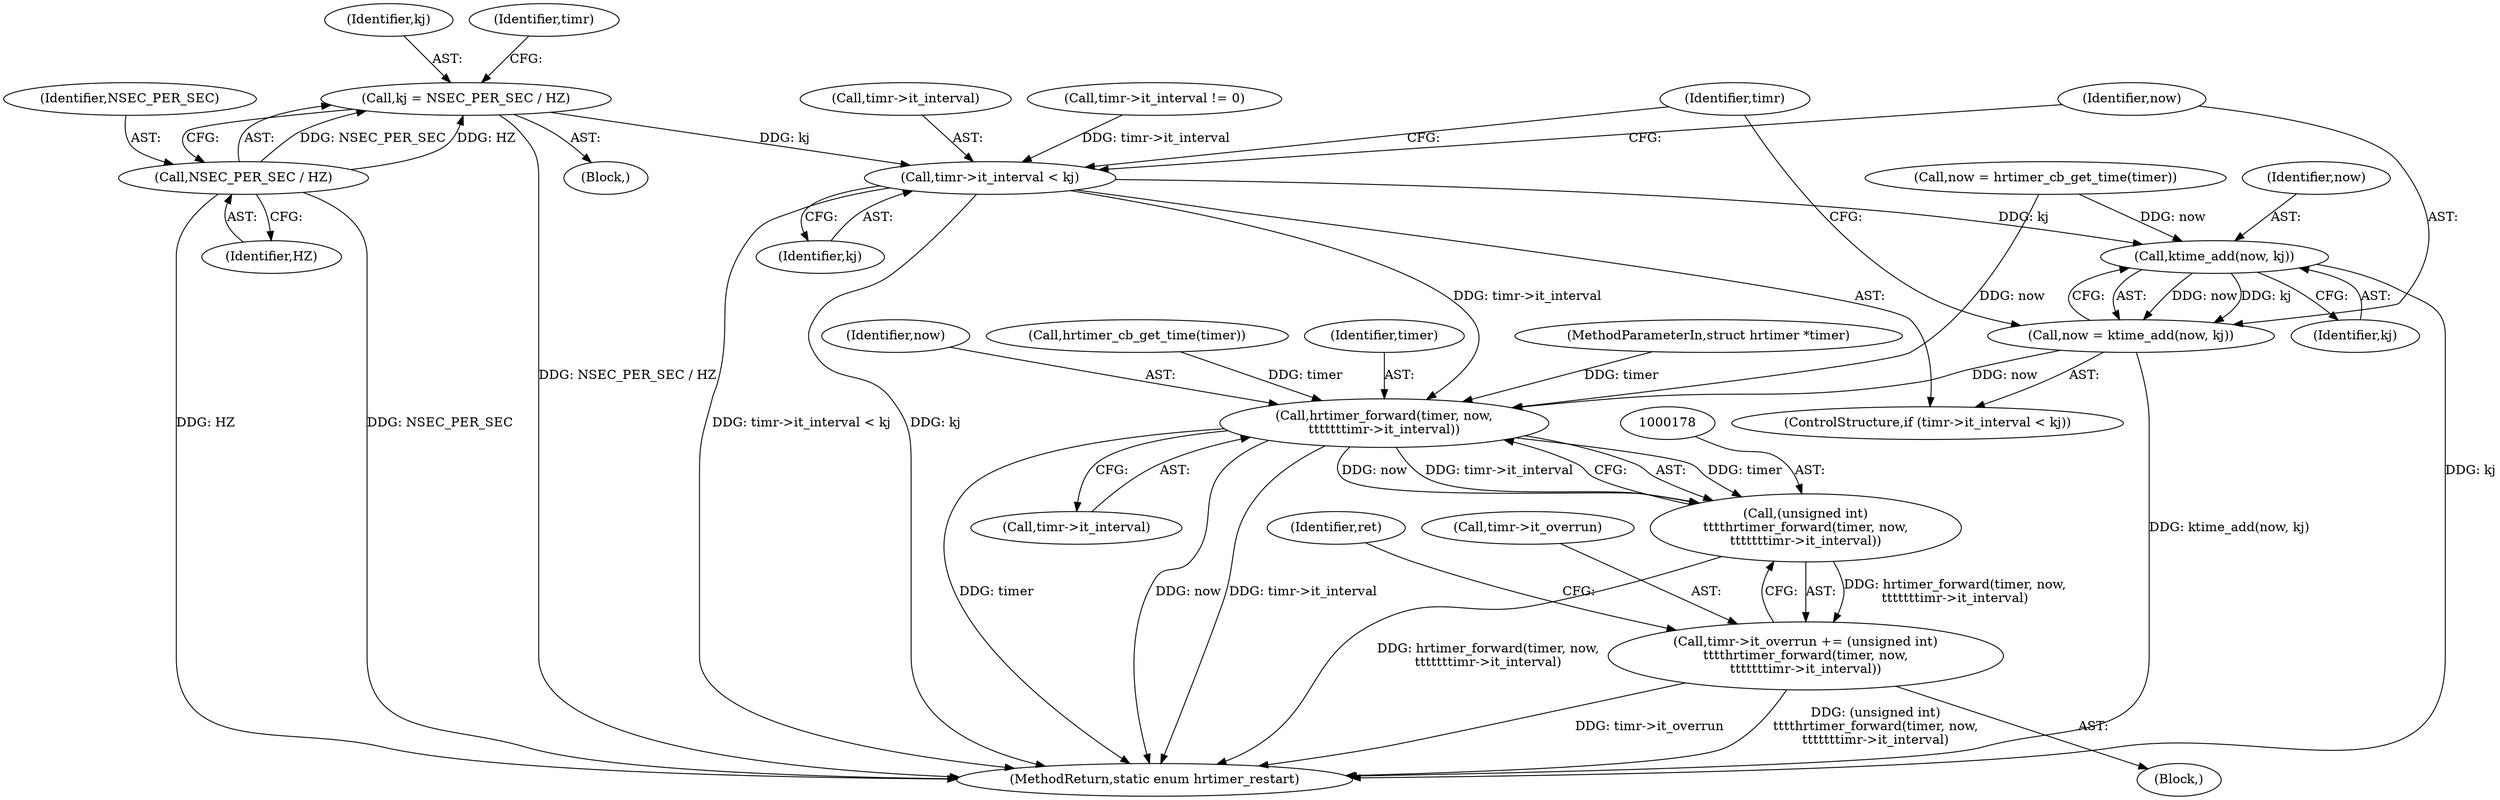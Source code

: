 digraph "1_linux_78c9c4dfbf8c04883941445a195276bb4bb92c76_4@integer" {
"1000157" [label="(Call,kj = NSEC_PER_SEC / HZ)"];
"1000159" [label="(Call,NSEC_PER_SEC / HZ)"];
"1000163" [label="(Call,timr->it_interval < kj)"];
"1000170" [label="(Call,ktime_add(now, kj))"];
"1000168" [label="(Call,now = ktime_add(now, kj))"];
"1000179" [label="(Call,hrtimer_forward(timer, now,\n\t\t\t\t\t\ttimr->it_interval))"];
"1000177" [label="(Call,(unsigned int)\n\t\t\t\thrtimer_forward(timer, now,\n\t\t\t\t\t\ttimr->it_interval))"];
"1000173" [label="(Call,timr->it_overrun += (unsigned int)\n\t\t\t\thrtimer_forward(timer, now,\n\t\t\t\t\t\ttimr->it_interval))"];
"1000160" [label="(Identifier,NSEC_PER_SEC)"];
"1000157" [label="(Call,kj = NSEC_PER_SEC / HZ)"];
"1000103" [label="(MethodParameterIn,struct hrtimer *timer)"];
"1000158" [label="(Identifier,kj)"];
"1000163" [label="(Call,timr->it_interval < kj)"];
"1000161" [label="(Identifier,HZ)"];
"1000175" [label="(Identifier,timr)"];
"1000162" [label="(ControlStructure,if (timr->it_interval < kj))"];
"1000155" [label="(Block,)"];
"1000177" [label="(Call,(unsigned int)\n\t\t\t\thrtimer_forward(timer, now,\n\t\t\t\t\t\ttimr->it_interval))"];
"1000169" [label="(Identifier,now)"];
"1000179" [label="(Call,hrtimer_forward(timer, now,\n\t\t\t\t\t\ttimr->it_interval))"];
"1000170" [label="(Call,ktime_add(now, kj))"];
"1000165" [label="(Identifier,timr)"];
"1000168" [label="(Call,now = ktime_add(now, kj))"];
"1000181" [label="(Identifier,now)"];
"1000167" [label="(Identifier,kj)"];
"1000159" [label="(Call,NSEC_PER_SEC / HZ)"];
"1000174" [label="(Call,timr->it_overrun)"];
"1000149" [label="(Block,)"];
"1000164" [label="(Call,timr->it_interval)"];
"1000172" [label="(Identifier,kj)"];
"1000182" [label="(Call,timr->it_interval)"];
"1000173" [label="(Call,timr->it_overrun += (unsigned int)\n\t\t\t\thrtimer_forward(timer, now,\n\t\t\t\t\t\ttimr->it_interval))"];
"1000186" [label="(Identifier,ret)"];
"1000153" [label="(Call,hrtimer_cb_get_time(timer))"];
"1000151" [label="(Call,now = hrtimer_cb_get_time(timer))"];
"1000180" [label="(Identifier,timer)"];
"1000144" [label="(Call,timr->it_interval != 0)"];
"1000171" [label="(Identifier,now)"];
"1000202" [label="(MethodReturn,static enum hrtimer_restart)"];
"1000157" -> "1000155"  [label="AST: "];
"1000157" -> "1000159"  [label="CFG: "];
"1000158" -> "1000157"  [label="AST: "];
"1000159" -> "1000157"  [label="AST: "];
"1000165" -> "1000157"  [label="CFG: "];
"1000157" -> "1000202"  [label="DDG: NSEC_PER_SEC / HZ"];
"1000159" -> "1000157"  [label="DDG: NSEC_PER_SEC"];
"1000159" -> "1000157"  [label="DDG: HZ"];
"1000157" -> "1000163"  [label="DDG: kj"];
"1000159" -> "1000161"  [label="CFG: "];
"1000160" -> "1000159"  [label="AST: "];
"1000161" -> "1000159"  [label="AST: "];
"1000159" -> "1000202"  [label="DDG: NSEC_PER_SEC"];
"1000159" -> "1000202"  [label="DDG: HZ"];
"1000163" -> "1000162"  [label="AST: "];
"1000163" -> "1000167"  [label="CFG: "];
"1000164" -> "1000163"  [label="AST: "];
"1000167" -> "1000163"  [label="AST: "];
"1000169" -> "1000163"  [label="CFG: "];
"1000175" -> "1000163"  [label="CFG: "];
"1000163" -> "1000202"  [label="DDG: timr->it_interval < kj"];
"1000163" -> "1000202"  [label="DDG: kj"];
"1000144" -> "1000163"  [label="DDG: timr->it_interval"];
"1000163" -> "1000170"  [label="DDG: kj"];
"1000163" -> "1000179"  [label="DDG: timr->it_interval"];
"1000170" -> "1000168"  [label="AST: "];
"1000170" -> "1000172"  [label="CFG: "];
"1000171" -> "1000170"  [label="AST: "];
"1000172" -> "1000170"  [label="AST: "];
"1000168" -> "1000170"  [label="CFG: "];
"1000170" -> "1000202"  [label="DDG: kj"];
"1000170" -> "1000168"  [label="DDG: now"];
"1000170" -> "1000168"  [label="DDG: kj"];
"1000151" -> "1000170"  [label="DDG: now"];
"1000168" -> "1000162"  [label="AST: "];
"1000169" -> "1000168"  [label="AST: "];
"1000175" -> "1000168"  [label="CFG: "];
"1000168" -> "1000202"  [label="DDG: ktime_add(now, kj)"];
"1000168" -> "1000179"  [label="DDG: now"];
"1000179" -> "1000177"  [label="AST: "];
"1000179" -> "1000182"  [label="CFG: "];
"1000180" -> "1000179"  [label="AST: "];
"1000181" -> "1000179"  [label="AST: "];
"1000182" -> "1000179"  [label="AST: "];
"1000177" -> "1000179"  [label="CFG: "];
"1000179" -> "1000202"  [label="DDG: now"];
"1000179" -> "1000202"  [label="DDG: timr->it_interval"];
"1000179" -> "1000202"  [label="DDG: timer"];
"1000179" -> "1000177"  [label="DDG: timer"];
"1000179" -> "1000177"  [label="DDG: now"];
"1000179" -> "1000177"  [label="DDG: timr->it_interval"];
"1000153" -> "1000179"  [label="DDG: timer"];
"1000103" -> "1000179"  [label="DDG: timer"];
"1000151" -> "1000179"  [label="DDG: now"];
"1000177" -> "1000173"  [label="AST: "];
"1000178" -> "1000177"  [label="AST: "];
"1000173" -> "1000177"  [label="CFG: "];
"1000177" -> "1000202"  [label="DDG: hrtimer_forward(timer, now,\n\t\t\t\t\t\ttimr->it_interval)"];
"1000177" -> "1000173"  [label="DDG: hrtimer_forward(timer, now,\n\t\t\t\t\t\ttimr->it_interval)"];
"1000173" -> "1000149"  [label="AST: "];
"1000174" -> "1000173"  [label="AST: "];
"1000186" -> "1000173"  [label="CFG: "];
"1000173" -> "1000202"  [label="DDG: timr->it_overrun"];
"1000173" -> "1000202"  [label="DDG: (unsigned int)\n\t\t\t\thrtimer_forward(timer, now,\n\t\t\t\t\t\ttimr->it_interval)"];
}
